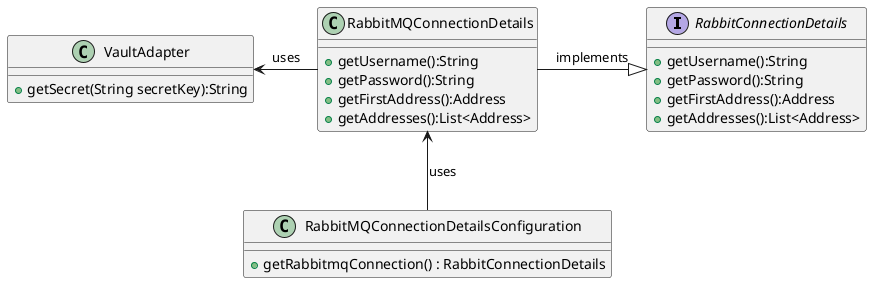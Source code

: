 @startuml
'https://plantuml.com/class-diagram

interface RabbitConnectionDetails {
   +getUsername():String
   +getPassword():String
   +getFirstAddress():Address
   +getAddresses():List<Address>
}
class RabbitMQConnectionDetails {
   +getUsername():String
   +getPassword():String
   +getFirstAddress():Address
   +getAddresses():List<Address>
}
class VaultAdapter {
   +getSecret(String secretKey):String
}
class RabbitMQConnectionDetailsConfiguration {
    +getRabbitmqConnection() : RabbitConnectionDetails
}
RabbitMQConnectionDetails -left-> VaultAdapter:uses
RabbitMQConnectionDetails -right-|> RabbitConnectionDetails : implements
RabbitMQConnectionDetailsConfiguration -up-> RabbitMQConnectionDetails:uses


@enduml